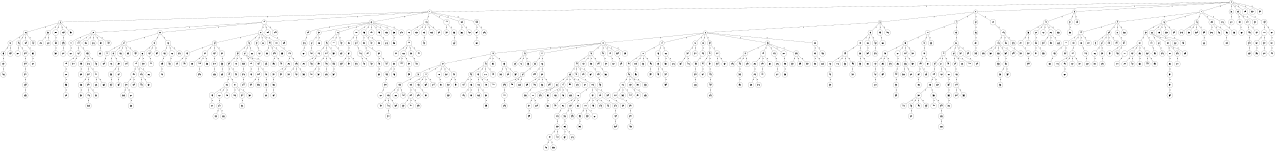 graph G {
size="8.5,11;"
ratio = "expand;"
fixedsize="true;"
overlap="scale;"
node[shape=circle,width=.12,hight=.12,fontsize=12]
edge[fontsize=12]

0[label=" 0" color=black, pos="1.3269993,0.42395182!"];
1[label=" 1" color=black, pos="0.52952071,0.91100038!"];
2[label=" 2" color=black, pos="0.2160345,0.81812228!"];
3[label=" 3" color=black, pos="0.68387654,1.2012234!"];
4[label=" 4" color=black, pos="0.16362612,0.90445373!"];
5[label=" 5" color=black, pos="1.5320655,1.9325767!"];
6[label=" 6" color=black, pos="1.004703,0.36384489!"];
7[label=" 7" color=black, pos="0.9566994,1.7829283!"];
8[label=" 8" color=black, pos="2.5562656,0.39164307!"];
9[label=" 9" color=black, pos="0.34783883,1.5165691!"];
10[label=" 10" color=black, pos="1.5987663,1.9363862!"];
11[label=" 11" color=black, pos="0.0290963,2.3994085!"];
12[label=" 12" color=black, pos="0.4526747,1.4311801!"];
13[label=" 13" color=black, pos="1.9917514,2.7262684!"];
14[label=" 14" color=black, pos="0.74352941,0.44659672!"];
15[label=" 15" color=black, pos="0.48626839,2.9839275!"];
16[label=" 16" color=black, pos="1.4364051,2.1283204!"];
17[label=" 17" color=black, pos="0.67821403,2.3481172!"];
18[label=" 18" color=black, pos="1.9795809,1.5596232!"];
19[label=" 19" color=black, pos="0.42211303,2.2013996!"];
20[label=" 20" color=black, pos="0.26289394,0.85952792!"];
21[label=" 21" color=black, pos="0.99633647,1.2510998!"];
22[label=" 22" color=black, pos="0.67590971,1.4400947!"];
23[label=" 23" color=black, pos="2.9272215,1.2047121!"];
24[label=" 24" color=black, pos="2.7995928,2.1478705!"];
25[label=" 25" color=black, pos="0.97792197,1.7547871!"];
26[label=" 26" color=black, pos="2.7804912,1.9661801!"];
27[label=" 27" color=black, pos="1.273442,1.0773919!"];
28[label=" 28" color=black, pos="0.80015947,0.79098124!"];
29[label=" 29" color=black, pos="2.5227162,2.5363618!"];
30[label=" 30" color=black, pos="1.7397775,1.360804!"];
31[label=" 31" color=black, pos="0.40047868,2.0306256!"];
32[label=" 32" color=black, pos="2.8985486,0.67787826!"];
33[label=" 33" color=black, pos="0.67448381,2.8339735!"];
34[label=" 34" color=black, pos="0.74707567,1.6575792!"];
35[label=" 35" color=black, pos="2.9677334,0.55685353!"];
36[label=" 36" color=black, pos="2.671891,2.5643888!"];
37[label=" 37" color=black, pos="1.3899158,0.39323313!"];
38[label=" 38" color=black, pos="1.0772071,2.7966924!"];
39[label=" 39" color=black, pos="2.3195533,0.67775721!"];
40[label=" 40" color=black, pos="1.005814,1.0945725!"];
41[label=" 41" color=black, pos="0.78830086,2.1352728!"];
42[label=" 42" color=black, pos="0.72869962,0.55589416!"];
43[label=" 43" color=black, pos="2.5278232,2.4643258!"];
44[label=" 44" color=black, pos="0.46058245,0.39432134!"];
45[label=" 45" color=black, pos="0.12946522,2.9801916!"];
46[label=" 46" color=black, pos="0.54159162,2.6843581!"];
47[label=" 47" color=black, pos="0.60420191,2.0792469!"];
48[label=" 48" color=black, pos="1.7177507,1.2903138!"];
49[label=" 49" color=black, pos="0.10236538,1.0414281!"];
50[label=" 50" color=black, pos="2.2184387,2.527498!"];
51[label=" 51" color=black, pos="1.71007,1.945976!"];
52[label=" 52" color=black, pos="0.020538438,1.0211507!"];
53[label=" 53" color=black, pos="1.1278518,1.356676!"];
54[label=" 54" color=black, pos="2.7782262,2.5305884!"];
55[label=" 55" color=black, pos="1.4031493,2.9924441!"];
56[label=" 56" color=black, pos="0.78365459,1.6269516!"];
57[label=" 57" color=black, pos="1.7083446,2.717085!"];
58[label=" 58" color=black, pos="1.2657021,0.67304513!"];
59[label=" 59" color=black, pos="1.2364068,2.1464245!"];
60[label=" 60" color=black, pos="2.9593185,1.4069489!"];
61[label=" 61" color=black, pos="0.16891739,1.7566137!"];
62[label=" 62" color=black, pos="1.8046588,0.32957171!"];
63[label=" 63" color=black, pos="0.89703732,2.3287081!"];
64[label=" 64" color=black, pos="2.6047737,2.5667119!"];
65[label=" 65" color=black, pos="0.62403952,0.2399015!"];
66[label=" 66" color=black, pos="2.5283798,1.8655136!"];
67[label=" 67" color=black, pos="2.5319678,2.0217318!"];
68[label=" 68" color=black, pos="2.1795132,1.5784566!"];
69[label=" 69" color=black, pos="1.1923055,0.29557417!"];
70[label=" 70" color=black, pos="1.6222724,0.20477244!"];
71[label=" 71" color=black, pos="0.94716167,0.20000164!"];
72[label=" 72" color=black, pos="2.4891403,0.86505359!"];
73[label=" 73" color=black, pos="0.05051038,2.0029214!"];
74[label=" 74" color=black, pos="0.01790173,0.34367678!"];
75[label=" 75" color=black, pos="1.8803731,2.0411558!"];
76[label=" 76" color=black, pos="0.79408926,1.4083169!"];
77[label=" 77" color=black, pos="1.9546827,2.9833591!"];
78[label=" 78" color=black, pos="2.3290369,0.096264829!"];
79[label=" 79" color=black, pos="0.72161209,1.8281339!"];
80[label=" 80" color=black, pos="1.06298,2.3239323!"];
81[label=" 81" color=black, pos="0.79814262,2.6923806!"];
82[label=" 82" color=black, pos="1.1952888,2.3659139!"];
83[label=" 83" color=black, pos="0.40146593,1.1355482!"];
84[label=" 84" color=black, pos="0.026682011,0.18194994!"];
85[label=" 85" color=black, pos="1.2477561,0.55831979!"];
86[label=" 86" color=black, pos="0.35344053,2.8529916!"];
87[label=" 87" color=black, pos="2.9508511,0.28580504!"];
88[label=" 88" color=black, pos="2.374313,1.1273215!"];
89[label=" 89" color=black, pos="0.93659104,1.9885!"];
90[label=" 90" color=black, pos="2.8557594,2.2075417!"];
91[label=" 91" color=black, pos="0.7614835,1.4527805!"];
92[label=" 92" color=black, pos="1.8869548,0.7695302!"];
93[label=" 93" color=black, pos="1.8000395,1.7115039!"];
94[label=" 94" color=black, pos="0.98243461,1.2285326!"];
95[label=" 95" color=black, pos="1.2456209,2.9471168!"];
96[label=" 96" color=black, pos="1.124075,1.7923896!"];
97[label=" 97" color=black, pos="1.8941403,1.1925458!"];
98[label=" 98" color=black, pos="0.13530341,1.007125!"];
99[label=" 99" color=black, pos="2.7431773,1.6849524!"];
100[label=" 100" color=black, pos="1.0946359,1.764843!"];
101[label=" 101" color=black, pos="1.7823326,0.048155325!"];
102[label=" 102" color=black, pos="1.0408423,2.6980529!"];
103[label=" 103" color=black, pos="1.7910256,0.90639712!"];
104[label=" 104" color=black, pos="2.7196079,1.9757665!"];
105[label=" 105" color=black, pos="1.4796762,0.36364786!"];
106[label=" 106" color=black, pos="0.56839979,0.51176656!"];
107[label=" 107" color=black, pos="1.8306783,1.9417092!"];
108[label=" 108" color=black, pos="2.6512016,0.81998949!"];
109[label=" 109" color=black, pos="0.18289908,0.19830139!"];
110[label=" 110" color=black, pos="0.14483274,1.5102046!"];
111[label=" 111" color=black, pos="2.541524,2.8509588!"];
112[label=" 112" color=black, pos="1.1153884,1.8748802!"];
113[label=" 113" color=black, pos="0.99503764,0.21004427!"];
114[label=" 114" color=black, pos="2.6093008,0.8750145!"];
115[label=" 115" color=black, pos="0.9185298,1.3652932!"];
116[label=" 116" color=black, pos="0.52327591,1.0032656!"];
117[label=" 117" color=black, pos="1.0534275,1.9299163!"];
118[label=" 118" color=black, pos="2.0979213,2.1341186!"];
119[label=" 119" color=black, pos="0.85672258,0.9005772!"];
120[label=" 120" color=black, pos="0.81180271,1.5671756!"];
121[label=" 121" color=black, pos="0.013985362,1.3702778!"];
122[label=" 122" color=black, pos="0.49903065,2.0632653!"];
123[label=" 123" color=black, pos="2.062016,2.9872918!"];
124[label=" 124" color=black, pos="2.6138412,2.2914669!"];
125[label=" 125" color=black, pos="1.1921243,1.865529!"];
126[label=" 126" color=black, pos="1.6615041,2.9294909!"];
127[label=" 127" color=black, pos="2.984725,1.4903376!"];
128[label=" 128" color=black, pos="2.6055254,2.6033681!"];
129[label=" 129" color=black, pos="2.834733,0.24279697!"];
130[label=" 130" color=black, pos="2.2189381,2.7513241!"];
131[label=" 131" color=black, pos="0.7346207,2.866246!"];
132[label=" 132" color=black, pos="2.7291733,2.0157307!"];
133[label=" 133" color=black, pos="0.37909604,2.2113433!"];
134[label=" 134" color=black, pos="2.8809073,0.55882685!"];
135[label=" 135" color=black, pos="0.9709022,1.66216!"];
136[label=" 136" color=black, pos="0.10667768,1.1959384!"];
137[label=" 137" color=black, pos="0.23917385,1.2751744!"];
138[label=" 138" color=black, pos="0.7447976,2.739066!"];
139[label=" 139" color=black, pos="0.76511443,0.82788021!"];
140[label=" 140" color=black, pos="1.7630248,1.4155854!"];
141[label=" 141" color=black, pos="2.7248705,2.182721!"];
142[label=" 142" color=black, pos="1.7677628,1.4714101!"];
143[label=" 143" color=black, pos="1.7907123,1.3150927!"];
144[label=" 144" color=black, pos="2.3990981,2.8388007!"];
145[label=" 145" color=black, pos="2.9497664,0.096383905!"];
146[label=" 146" color=black, pos="2.1404736,0.17398235!"];
147[label=" 147" color=black, pos="2.4407619,1.3998757!"];
148[label=" 148" color=black, pos="2.8454734,0.3459076!"];
149[label=" 149" color=black, pos="2.4423899,1.1761218!"];
150[label=" 150" color=black, pos="2.2701765,1.9488177!"];
151[label=" 151" color=black, pos="1.781102,0.95827884!"];
152[label=" 152" color=black, pos="2.7749414,1.818472!"];
153[label=" 153" color=black, pos="1.9110546,1.4192719!"];
154[label=" 154" color=black, pos="2.7503059,0.95711618!"];
155[label=" 155" color=black, pos="1.5951169,0.39485454!"];
156[label=" 156" color=black, pos="0.17245308,0.010934273!"];
157[label=" 157" color=black, pos="2.2693908,1.8249956!"];
158[label=" 158" color=black, pos="0.83458799,0.60045604!"];
159[label=" 159" color=black, pos="1.0377237,0.79589005!"];
160[label=" 160" color=black, pos="1.3558144,0.53737305!"];
161[label=" 161" color=black, pos="1.529218,0.31839726!"];
162[label=" 162" color=black, pos="1.5498993,0.47059168!"];
163[label=" 163" color=black, pos="1.6325054,1.5856064!"];
164[label=" 164" color=black, pos="2.6062084,2.4198014!"];
165[label=" 165" color=black, pos="0.78359679,1.4151663!"];
166[label=" 166" color=black, pos="0.01861035,0.23387475!"];
167[label=" 167" color=black, pos="0.57435726,2.8689992!"];
168[label=" 168" color=black, pos="0.64412688,1.1970408!"];
169[label=" 169" color=black, pos="1.3630173,0.45286877!"];
170[label=" 170" color=black, pos="2.7909515,1.0579327!"];
171[label=" 171" color=black, pos="2.7889067,2.2284153!"];
172[label=" 172" color=black, pos="0.24007982,2.2707141!"];
173[label=" 173" color=black, pos="1.8930137,1.6418614!"];
174[label=" 174" color=black, pos="2.7015029,0.96795808!"];
175[label=" 175" color=black, pos="0.90550093,2.2060318!"];
176[label=" 176" color=black, pos="0.24332958,1.7229727!"];
177[label=" 177" color=black, pos="0.91851062,0.51926339!"];
178[label=" 178" color=black, pos="2.0993019,1.1329189!"];
179[label=" 179" color=black, pos="2.2207352,2.2833236!"];
180[label=" 180" color=black, pos="1.0095509,1.4844916!"];
181[label=" 181" color=black, pos="2.2399182,2.8141885!"];
182[label=" 182" color=black, pos="1.0020891,1.2172812!"];
183[label=" 183" color=black, pos="1.6191039,1.4572179!"];
184[label=" 184" color=black, pos="0.8263856,1.4687803!"];
185[label=" 185" color=black, pos="1.356032,0.45435833!"];
186[label=" 186" color=black, pos="1.5652398,0.34354254!"];
187[label=" 187" color=black, pos="1.9486115,2.24679!"];
188[label=" 188" color=black, pos="1.1809039,1.8607268!"];
189[label=" 189" color=black, pos="0.8576346,2.3622433!"];
190[label=" 190" color=black, pos="1.457062,0.7673138!"];
191[label=" 191" color=black, pos="2.0028375,2.9385993!"];
192[label=" 192" color=black, pos="0.40472223,0.57411931!"];
193[label=" 193" color=black, pos="2.3954234,0.2160882!"];
194[label=" 194" color=black, pos="1.6157549,2.7466381!"];
195[label=" 195" color=black, pos="2.1864969,1.5225287!"];
196[label=" 196" color=black, pos="2.7247097,0.78822301!"];
197[label=" 197" color=black, pos="1.0581709,0.44206801!"];
198[label=" 198" color=black, pos="1.7299907,0.59139872!"];
199[label=" 199" color=black, pos="2.4339135,2.5620513!"];
200[label=" 200" color=black, pos="0.93737773,0.59938995!"];
201[label=" 201" color=black, pos="2.1646482,2.2934642!"];
202[label=" 202" color=black, pos="2.3751089,2.3447695!"];
203[label=" 203" color=black, pos="2.0335304,1.9290067!"];
204[label=" 204" color=black, pos="1.2505536,0.3405844!"];
205[label=" 205" color=black, pos="1.8676959,1.8239574!"];
206[label=" 206" color=black, pos="1.9920342,0.33051485!"];
207[label=" 207" color=black, pos="0.94535415,1.2645834!"];
208[label=" 208" color=black, pos="1.0287367,0.21553299!"];
209[label=" 209" color=black, pos="2.6794515,0.97378801!"];
210[label=" 210" color=black, pos="0.54909959,0.61616622!"];
211[label=" 211" color=black, pos="2.1858556,0.34087015!"];
212[label=" 212" color=black, pos="0.26240254,2.7451337!"];
213[label=" 213" color=black, pos="1.464107,2.7277851!"];
214[label=" 214" color=black, pos="1.9844472,1.8820889!"];
215[label=" 215" color=black, pos="0.95086609,2.8125332!"];
216[label=" 216" color=black, pos="1.0106456,0.1729877!"];
217[label=" 217" color=black, pos="0.53706345,2.7446576!"];
218[label=" 218" color=black, pos="2.4653332,2.6687931!"];
219[label=" 219" color=black, pos="1.9059966,0.087597967!"];
220[label=" 220" color=black, pos="1.6911178,1.2984977!"];
221[label=" 221" color=black, pos="1.4018228,1.6113659!"];
222[label=" 222" color=black, pos="0.084582751,1.3160714!"];
223[label=" 223" color=black, pos="1.6401271,0.015051633!"];
224[label=" 224" color=black, pos="1.1566708,0.34086986!"];
225[label=" 225" color=black, pos="0.33481503,0.77989731!"];
226[label=" 226" color=black, pos="1.4463512,1.4513369!"];
227[label=" 227" color=black, pos="0.45835362,1.520747!"];
228[label=" 228" color=black, pos="2.3716666,0.30469616!"];
229[label=" 229" color=black, pos="2.8455274,0.15975944!"];
230[label=" 230" color=black, pos="2.4095169,1.965559!"];
231[label=" 231" color=black, pos="0.6044354,0.70041671!"];
232[label=" 232" color=black, pos="1.16865,1.4548405!"];
233[label=" 233" color=black, pos="0.12681398,1.3036132!"];
234[label=" 234" color=black, pos="2.6834282,1.925513!"];
235[label=" 235" color=black, pos="2.293885,0.29125319!"];
236[label=" 236" color=black, pos="1.2655047,1.4390411!"];
237[label=" 237" color=black, pos="0.51201143,1.0411423!"];
238[label=" 238" color=black, pos="1.0746313,1.9711723!"];
239[label=" 239" color=black, pos="2.987312,2.4401729!"];
240[label=" 240" color=black, pos="1.7128756,1.6594271!"];
241[label=" 241" color=black, pos="0.12975116,0.41285473!"];
242[label=" 242" color=black, pos="1.7179904,2.9549611!"];
243[label=" 243" color=black, pos="1.7846277,1.6774271!"];
244[label=" 244" color=black, pos="2.8421636,1.1611645!"];
245[label=" 245" color=black, pos="1.7152687,0.27570338!"];
246[label=" 246" color=black, pos="1.2090082,2.4689668!"];
247[label=" 247" color=black, pos="2.9184647,1.3522822!"];
248[label=" 248" color=black, pos="2.8041531,1.4710299!"];
249[label=" 249" color=black, pos="1.9747496,1.7470836!"];
250[label=" 250" color=black, pos="2.2222523,1.7046155!"];
251[label=" 251" color=black, pos="1.948259,1.0570124!"];
252[label=" 252" color=black, pos="1.4985108,2.1445976!"];
253[label=" 253" color=black, pos="1.4204837,2.0036797!"];
254[label=" 254" color=black, pos="0.66717672,0.82581205!"];
255[label=" 255" color=black, pos="0.38178621,2.2169818!"];
256[label=" 256" color=black, pos="2.1898035,0.11984363!"];
257[label=" 257" color=black, pos="1.5718963,1.8572931!"];
258[label=" 258" color=black, pos="2.5689719,2.8010287!"];
259[label=" 259" color=black, pos="2.9439512,0.30765349!"];
260[label=" 260" color=black, pos="2.076218,1.6562416!"];
261[label=" 261" color=black, pos="2.8725521,0.12619362!"];
262[label=" 262" color=black, pos="2.1325677,0.1253703!"];
263[label=" 263" color=black, pos="0.13009994,0.70029324!"];
264[label=" 264" color=black, pos="1.0303637,2.4844566!"];
265[label=" 265" color=black, pos="2.6870641,2.3964086!"];
266[label=" 266" color=black, pos="2.9036582,0.77326695!"];
267[label=" 267" color=black, pos="1.0554784,2.2900713!"];
268[label=" 268" color=black, pos="0.53317157,1.6283982!"];
269[label=" 269" color=black, pos="2.6062341,1.9454526!"];
270[label=" 270" color=black, pos="0.70659745,0.25315567!"];
271[label=" 271" color=black, pos="0.41317494,1.1566009!"];
272[label=" 272" color=black, pos="1.7735858,1.0457986!"];
273[label=" 273" color=black, pos="2.982807,2.7166859!"];
274[label=" 274" color=black, pos="0.63964452,2.7340746!"];
275[label=" 275" color=black, pos="0.57087334,0.82681931!"];
276[label=" 276" color=black, pos="2.9704587,0.50976863!"];
277[label=" 277" color=black, pos="1.2098092,2.3154946!"];
278[label=" 278" color=black, pos="2.5260441,2.7531041!"];
279[label=" 279" color=black, pos="1.5220992,1.3827577!"];
280[label=" 280" color=black, pos="2.5507623,1.7563348!"];
281[label=" 281" color=black, pos="0.87076355,2.4200346!"];
282[label=" 282" color=black, pos="0.96297365,1.205531!"];
283[label=" 283" color=black, pos="1.178255,0.6378919!"];
284[label=" 284" color=black, pos="1.4875677,0.72540659!"];
285[label=" 285" color=black, pos="0.60288172,0.61378366!"];
286[label=" 286" color=black, pos="1.6095514,1.0681448!"];
287[label=" 287" color=black, pos="2.2765927,0.42733555!"];
288[label=" 288" color=black, pos="2.8794588,1.3609244!"];
289[label=" 289" color=black, pos="0.65669113,2.2606304!"];
290[label=" 290" color=black, pos="0.93506817,0.15351177!"];
291[label=" 291" color=black, pos="2.4985116,2.262037!"];
292[label=" 292" color=black, pos="0.93906419,2.6834563!"];
293[label=" 293" color=black, pos="1.0283447,1.6708717!"];
294[label=" 294" color=black, pos="2.6641277,2.7695468!"];
295[label=" 295" color=black, pos="0.18991897,2.7680754!"];
296[label=" 296" color=black, pos="0.38055273,1.8196!"];
297[label=" 297" color=black, pos="0.90995879,2.6569086!"];
298[label=" 298" color=black, pos="1.5463918,0.95835015!"];
299[label=" 299" color=black, pos="0.60182408,0.03098275!"];
300[label=" 300" color=black, pos="0.20783068,0.08283418!"];
301[label=" 301" color=black, pos="2.0116791,1.8740716!"];
302[label=" 302" color=black, pos="2.4927224,2.6165272!"];
303[label=" 303" color=black, pos="2.8405008,1.7520191!"];
304[label=" 304" color=black, pos="0.5136024,0.2582974!"];
305[label=" 305" color=black, pos="2.6518496,1.2685881!"];
306[label=" 306" color=black, pos="1.7256265,0.24314471!"];
307[label=" 307" color=black, pos="1.4473254,0.86833882!"];
308[label=" 308" color=black, pos="1.9885665,1.8913315!"];
309[label=" 309" color=black, pos="0.70487888,0.67605244!"];
310[label=" 310" color=black, pos="1.4090216,1.8802426!"];
311[label=" 311" color=black, pos="2.6771823,0.47057595!"];
312[label=" 312" color=black, pos="1.2038809,0.61434585!"];
313[label=" 313" color=black, pos="2.6440794,0.053971764!"];
314[label=" 314" color=black, pos="1.1098723,0.69715641!"];
315[label=" 315" color=black, pos="0.57124393,2.2123538!"];
316[label=" 316" color=black, pos="0.51666822,2.5600561!"];
317[label=" 317" color=black, pos="1.8690885,2.4191484!"];
318[label=" 318" color=black, pos="0.5286882,1.5276326!"];
319[label=" 319" color=black, pos="0.93165277,0.39665512!"];
320[label=" 320" color=black, pos="0.72708186,2.9912641!"];
321[label=" 321" color=black, pos="0.89393496,2.7408671!"];
322[label=" 322" color=black, pos="1.3423523,1.561005!"];
323[label=" 323" color=black, pos="1.0035187,2.4734067!"];
324[label=" 324" color=black, pos="2.8770441,0.74173407!"];
325[label=" 325" color=black, pos="2.2695714,0.024242794!"];
326[label=" 326" color=black, pos="1.4602735,2.00413!"];
327[label=" 327" color=black, pos="0.55008387,2.5274599!"];
328[label=" 328" color=black, pos="0.41178612,1.648327!"];
329[label=" 329" color=black, pos="2.5639599,2.3095283!"];
330[label=" 330" color=black, pos="0.82721763,0.81990847!"];
331[label=" 331" color=black, pos="0.64389206,2.3509233!"];
332[label=" 332" color=black, pos="2.326778,0.26706884!"];
333[label=" 333" color=black, pos="1.2535399,0.39460898!"];
334[label=" 334" color=black, pos="0.84318699,2.1057396!"];
335[label=" 335" color=black, pos="2.7995242,2.6704366!"];
336[label=" 336" color=black, pos="1.1519235,1.5170314!"];
337[label=" 337" color=black, pos="1.7079577,2.6221956!"];
338[label=" 338" color=black, pos="0.69709297,0.36591169!"];
339[label=" 339" color=black, pos="0.73541926,0.86192121!"];
340[label=" 340" color=black, pos="1.8094925,2.6585467!"];
341[label=" 341" color=black, pos="2.4203017,0.77684569!"];
342[label=" 342" color=black, pos="0.4518947,1.6567595!"];
343[label=" 343" color=black, pos="0.5157848,1.4627291!"];
344[label=" 344" color=black, pos="1.6459597,0.3835917!"];
345[label=" 345" color=black, pos="2.8063202,1.8890927!"];
346[label=" 346" color=black, pos="0.44789135,0.84439818!"];
347[label=" 347" color=black, pos="2.9718394,0.24550791!"];
348[label=" 348" color=black, pos="1.8353094,1.8443642!"];
349[label=" 349" color=black, pos="0.9572103,1.5190998!"];
350[label=" 350" color=black, pos="0.50379518,2.6605239!"];
351[label=" 351" color=black, pos="0.50305543,2.6872883!"];
352[label=" 352" color=black, pos="1.1030135,1.5029325!"];
353[label=" 353" color=black, pos="2.0766673,2.4127468!"];
354[label=" 354" color=black, pos="0.64702955,0.70786924!"];
355[label=" 355" color=black, pos="0.96346438,0.40020084!"];
356[label=" 356" color=black, pos="2.8574318,0.054384946!"];
357[label=" 357" color=black, pos="2.8657749,1.2237471!"];
358[label=" 358" color=black, pos="1.7493441,0.3891501!"];
359[label=" 359" color=black, pos="2.0075239,0.40141462!"];
360[label=" 360" color=black, pos="2.1473184,1.0198711!"];
361[label=" 361" color=black, pos="2.2963723,2.7485443!"];
362[label=" 362" color=black, pos="1.6897629,2.5622708!"];
363[label=" 363" color=black, pos="2.4097907,2.4520011!"];
364[label=" 364" color=black, pos="1.2070367,0.081864519!"];
365[label=" 365" color=black, pos="0.07987076,0.44238172!"];
366[label=" 366" color=black, pos="0.1898825,0.081614328!"];
367[label=" 367" color=black, pos="0.90797021,1.3079438!"];
368[label=" 368" color=black, pos="2.3873761,0.27927423!"];
369[label=" 369" color=black, pos="2.7604327,2.6271501!"];
370[label=" 370" color=black, pos="1.484232,0.10342286!"];
371[label=" 371" color=black, pos="0.15189255,2.1612452!"];
372[label=" 372" color=black, pos="1.0618099,0.43174082!"];
373[label=" 373" color=black, pos="1.5487213,2.9708955!"];
374[label=" 374" color=black, pos="2.7056544,0.93601018!"];
375[label=" 375" color=black, pos="0.53553881,0.66891315!"];
376[label=" 376" color=black, pos="1.5717688,1.6066632!"];
377[label=" 377" color=black, pos="2.9760059,2.7823972!"];
378[label=" 378" color=black, pos="0.42323427,0.35426064!"];
379[label=" 379" color=black, pos="0.44124399,1.934056!"];
380[label=" 380" color=black, pos="2.7586155,2.6447346!"];
381[label=" 381" color=black, pos="0.23991941,1.0459405!"];
382[label=" 382" color=black, pos="1.66814,0.55919835!"];
383[label=" 383" color=black, pos="2.2259047,1.1265937!"];
384[label=" 384" color=black, pos="0.17629888,0.12987511!"];
385[label=" 385" color=black, pos="1.9670702,2.6125427!"];
386[label=" 386" color=black, pos="2.7980924,1.9654313!"];
387[label=" 387" color=black, pos="2.4823092,0.74239028!"];
388[label=" 388" color=black, pos="2.2652842,1.5482614!"];
389[label=" 389" color=black, pos="1.0027551,2.4507774!"];
390[label=" 390" color=black, pos="1.5761526,2.874574!"];
391[label=" 391" color=black, pos="0.23808725,2.5997308!"];
392[label=" 392" color=black, pos="2.7344246,1.5666909!"];
393[label=" 393" color=black, pos="2.6418782,1.0917993!"];
394[label=" 394" color=black, pos="1.146037,2.6793069!"];
395[label=" 395" color=black, pos="0.95671802,1.8692707!"];
396[label=" 396" color=black, pos="0.80882212,2.7272059!"];
397[label=" 397" color=black, pos="1.011734,0.48247237!"];
398[label=" 398" color=black, pos="0.187959,0.38994391!"];
399[label=" 399" color=black, pos="2.3582141,2.8404324!"];
400[label=" 400" color=black, pos="2.7192806,1.7941335!"];
401[label=" 401" color=black, pos="2.5863569,0.80112937!"];
402[label=" 402" color=black, pos="0.94316354,2.36074!"];
403[label=" 403" color=black, pos="2.9021335,0.12188379!"];
404[label=" 404" color=black, pos="0.64754285,2.5225328!"];
405[label=" 405" color=black, pos="0.027072896,0.24716353!"];
406[label=" 406" color=black, pos="2.3620516,1.6410781!"];
407[label=" 407" color=black, pos="1.6267821,0.81290432!"];
408[label=" 408" color=black, pos="2.8886338,0.70722155!"];
409[label=" 409" color=black, pos="2.4929707,0.20738457!"];
410[label=" 410" color=black, pos="2.9887872,0.33601582!"];
411[label=" 411" color=black, pos="1.7981353,2.6018763!"];
412[label=" 412" color=black, pos="2.3069892,0.10495499!"];
413[label=" 413" color=black, pos="0.12941428,0.54909404!"];
414[label=" 414" color=black, pos="1.989226,0.21173148!"];
415[label=" 415" color=black, pos="1.6716827,1.9620708!"];
416[label=" 416" color=black, pos="2.6316737,0.035307219!"];
417[label=" 417" color=black, pos="0.1776433,2.5607786!"];
418[label=" 418" color=black, pos="1.8108163,2.0573512!"];
419[label=" 419" color=black, pos="1.3546941,1.0546297!"];
420[label=" 420" color=black, pos="2.7836365,0.99574545!"];
421[label=" 421" color=black, pos="2.5117032,0.40451662!"];
422[label=" 422" color=black, pos="1.7350117,1.1169372!"];
423[label=" 423" color=black, pos="2.6408839,1.9670109!"];
424[label=" 424" color=black, pos="2.7483004,1.3972019!"];
425[label=" 425" color=black, pos="0.24500989,0.092374226!"];
426[label=" 426" color=black, pos="2.854775,1.6647778!"];
427[label=" 427" color=black, pos="2.8089528,2.8711524!"];
428[label=" 428" color=black, pos="1.8789921,2.5056401!"];
429[label=" 429" color=black, pos="1.4117374,0.8916244!"];
430[label=" 430" color=black, pos="1.5264048,2.5534434!"];
431[label=" 431" color=black, pos="1.0875697,1.4398463!"];
432[label=" 432" color=black, pos="2.5227724,2.7618138!"];
433[label=" 433" color=black, pos="2.7950288,1.8236085!"];
434[label=" 434" color=black, pos="1.0039134,2.859273!"];
435[label=" 435" color=black, pos="0.20779372,1.4054556!"];
436[label=" 436" color=black, pos="2.5973232,2.4774811!"];
437[label=" 437" color=black, pos="0.82125239,1.1558096!"];
438[label=" 438" color=black, pos="0.37766712,1.5149459!"];
439[label=" 439" color=black, pos="0.22970728,2.3011069!"];
440[label=" 440" color=black, pos="2.7918405,2.5202619!"];
441[label=" 441" color=black, pos="0.91710876,0.23667311!"];
442[label=" 442" color=black, pos="2.8322567,1.7338885!"];
443[label=" 443" color=black, pos="1.8263714,2.1268362!"];
444[label=" 444" color=black, pos="2.0504397,0.43275523!"];
445[label=" 445" color=black, pos="0.97342284,1.2193493!"];
446[label=" 446" color=black, pos="2.2978178,0.81632673!"];
447[label=" 447" color=black, pos="0.68908746,0.28000476!"];
448[label=" 448" color=black, pos="0.18035431,1.0677972!"];
449[label=" 449" color=black, pos="2.1441371,0.01848527!"];
450[label=" 450" color=black, pos="0.40041636,1.0164442!"];
451[label=" 451" color=black, pos="1.8917177,2.6504825!"];
452[label=" 452" color=black, pos="0.74759782,0.81384951!"];
453[label=" 453" color=black, pos="1.6718025,2.0721106!"];
454[label=" 454" color=black, pos="1.767494,0.49714544!"];
455[label=" 455" color=black, pos="1.0058709,2.9375094!"];
456[label=" 456" color=black, pos="1.5774169,0.28368832!"];
457[label=" 457" color=black, pos="0.3097769,1.6979479!"];
458[label=" 458" color=black, pos="0.054547311,2.9369811!"];
459[label=" 459" color=black, pos="1.8576726,2.8884225!"];
460[label=" 460" color=black, pos="1.6707012,2.3262911!"];
461[label=" 461" color=black, pos="2.7354708,2.3121241!"];
462[label=" 462" color=black, pos="0.28683901,1.9595463!"];
463[label=" 463" color=black, pos="0.5864197,2.4789352!"];
464[label=" 464" color=black, pos="0.90236236,0.88539065!"];
465[label=" 465" color=black, pos="2.0647971,2.9223325!"];
466[label=" 466" color=black, pos="2.2977306,0.065609468!"];
467[label=" 467" color=black, pos="2.4467771,0.76067366!"];
468[label=" 468" color=black, pos="1.656304,2.459982!"];
469[label=" 469" color=black, pos="2.4853664,2.8947396!"];
470[label=" 470" color=black, pos="1.5813756,0.064915364!"];
471[label=" 471" color=black, pos="1.7513417,2.3316319!"];
472[label=" 472" color=black, pos="2.3064741,1.8658433!"];
473[label=" 473" color=black, pos="1.800361,0.49061559!"];
474[label=" 474" color=black, pos="0.64748941,0.25349494!"];
475[label=" 475" color=black, pos="0.51025701,2.2117448!"];
476[label=" 476" color=black, pos="0.10113334,2.5583357!"];
477[label=" 477" color=black, pos="1.4438329,1.3587052!"];
478[label=" 478" color=black, pos="0.30736126,1.1930037!"];
479[label=" 479" color=black, pos="0.96747109,1.712407!"];
480[label=" 480" color=black, pos="0.74165809,2.6452163!"];
481[label=" 481" color=black, pos="1.3664262,2.6401108!"];
482[label=" 482" color=black, pos="2.692057,2.1081821!"];
483[label=" 483" color=black, pos="0.90777438,2.368875!"];
484[label=" 484" color=black, pos="0.99165363,1.5954075!"];
485[label=" 485" color=black, pos="0.380286,1.4606949!"];
486[label=" 486" color=black, pos="0.37773316,0.74635021!"];
487[label=" 487" color=black, pos="1.1783342,1.6191494!"];
488[label=" 488" color=black, pos="2.0370075,2.4620114!"];
489[label=" 489" color=black, pos="1.4001977,2.4173493!"];
490[label=" 490" color=black, pos="2.995728,0.29456866!"];
491[label=" 491" color=black, pos="2.8454581,1.9124101!"];
492[label=" 492" color=black, pos="1.5906543,1.2725983!"];
493[label=" 493" color=black, pos="0.46193023,0.65858757!"];
494[label=" 494" color=black, pos="0.38699182,0.18486765!"];
495[label=" 495" color=black, pos="0.86369499,1.4853183!"];
496[label=" 496" color=black, pos="0.068382821,0.30413622!"];
497[label=" 497" color=black, pos="0.049451964,0.56083517!"];
498[label=" 498" color=black, pos="0.24701678,1.9486824!"];
499[label=" 499" color=black, pos="1.5188474,2.9295867!"];
500[label=" 500" color=black, pos="0.36891014,0.080442065!"];
501[label=" 501" color=black, pos="1.9354782,0.67050377!"];
502[label=" 502" color=black, pos="0.14396741,2.887796!"];
503[label=" 503" color=black, pos="0.65938849,1.9083649!"];
504[label=" 504" color=black, pos="0.320444,0.19635181!"];
505[label=" 505" color=black, pos="1.9339866,2.415076!"];
506[label=" 506" color=black, pos="1.6125908,0.27347834!"];
507[label=" 507" color=black, pos="0.2248509,1.24094!"];
508[label=" 508" color=black, pos="1.40525,2.4246014!"];
509[label=" 509" color=black, pos="1.0604117,1.6631982!"];
510[label=" 510" color=black, pos="0.9504766,0.21204151!"];
511[label=" 511" color=black, pos="2.9241085,2.3376364!"];
512[label=" 512" color=black, pos="1.3329076,0.61444848!"];
513[label=" 513" color=black, pos="0.29117517,2.4478977!"];
514[label=" 514" color=black, pos="2.3932828,2.0352042!"];
515[label=" 515" color=black, pos="1.924441,1.2118947!"];
516[label=" 516" color=black, pos="0.59752629,0.67041931!"];
517[label=" 517" color=black, pos="0.73160133,1.8623171!"];
518[label=" 518" color=black, pos="0.88461177,1.291943!"];
519[label=" 519" color=black, pos="2.1947651,1.0532728!"];
520[label=" 520" color=black, pos="0.1635676,2.7945669!"];
521[label=" 521" color=black, pos="2.6972457,2.3585087!"];
522[label=" 522" color=black, pos="0.96384056,2.7086622!"];
523[label=" 523" color=black, pos="2.6698572,2.2179727!"];
524[label=" 524" color=black, pos="1.5570531,0.92532147!"];
525[label=" 525" color=black, pos="2.2220095,0.97073236!"];
526[label=" 526" color=black, pos="1.8619972,2.9153416!"];
527[label=" 527" color=black, pos="2.8922548,0.58443493!"];
528[label=" 528" color=black, pos="2.6363357,1.5105651!"];
529[label=" 529" color=black, pos="1.6214664,1.4241099!"];
530[label=" 530" color=black, pos="0.26278684,1.4735886!"];
531[label=" 531" color=black, pos="2.0533291,1.2000275!"];
532[label=" 532" color=black, pos="2.5799533,0.89903668!"];
533[label=" 533" color=black, pos="0.91298755,1.9085841!"];
534[label=" 534" color=black, pos="2.1324444,1.831747!"];
535[label=" 535" color=black, pos="1.7925401,0.08052154!"];
536[label=" 536" color=black, pos="0.79518378,0.76245718!"];
537[label=" 537" color=black, pos="2.4601606,2.0019572!"];
538[label=" 538" color=black, pos="0.31933927,0.65559142!"];
539[label=" 539" color=black, pos="0.167107,1.9830506!"];
540[label=" 540" color=black, pos="0.9809679,1.5490231!"];
541[label=" 541" color=black, pos="0.75185635,0.66894019!"];
542[label=" 542" color=black, pos="1.2815328,0.90899994!"];
543[label=" 543" color=black, pos="2.9168691,1.5029487!"];
544[label=" 544" color=black, pos="2.5806081,1.1287031!"];
545[label=" 545" color=black, pos="1.451973,1.7637161!"];
546[label=" 546" color=black, pos="0.60620601,1.1439806!"];
547[label=" 547" color=black, pos="1.2749264,2.5203733!"];
548[label=" 548" color=black, pos="0.0091185602,0.14984979!"];
549[label=" 549" color=black, pos="2.5270035,0.64527567!"];
550[label=" 550" color=black, pos="1.3194772,2.8826092!"];
551[label=" 551" color=black, pos="1.5437971,0.9483992!"];
552[label=" 552" color=black, pos="0.65096371,2.1651739!"];
553[label=" 553" color=black, pos="1.2077626,2.8742489!"];
554[label=" 554" color=black, pos="0.34819753,2.5872816!"];
555[label=" 555" color=black, pos="2.1452608,0.87901831!"];
556[label=" 556" color=black, pos="1.1770512,2.9153542!"];
557[label=" 557" color=black, pos="0.84765807,1.5125909!"];
558[label=" 558" color=black, pos="1.1149055,0.40348152!"];
559[label=" 559" color=black, pos="2.780758,0.78310782!"];
560[label=" 560" color=black, pos="1.428983,1.5346584!"];
561[label=" 561" color=black, pos="1.8771718,2.4507141!"];
562[label=" 562" color=black, pos="1.4271368,0.84849327!"];
563[label=" 563" color=black, pos="0.14565056,0.72677685!"];
564[label=" 564" color=black, pos="2.7563797,1.0267564!"];
565[label=" 565" color=black, pos="1.202761,2.771173!"];
566[label=" 566" color=black, pos="0.93454743,0.97636909!"];
567[label=" 567" color=black, pos="1.5265352,2.1470271!"];
568[label=" 568" color=black, pos="1.7077587,0.5922638!"];
569[label=" 569" color=black, pos="0.090592693,0.81029972!"];
570[label=" 570" color=black, pos="1.0809736,2.090127!"];
571[label=" 571" color=black, pos="2.3863046,2.5493259!"];
572[label=" 572" color=black, pos="2.4590349,0.74672198!"];
573[label=" 573" color=black, pos="0.11542961,2.9794624!"];
574[label=" 574" color=black, pos="1.6925494,1.7652824!"];
575[label=" 575" color=black, pos="0.71530838,2.1746029!"];
576[label=" 576" color=black, pos="2.593995,1.0079975!"];
577[label=" 577" color=black, pos="2.8098446,1.2023171!"];
578[label=" 578" color=black, pos="0.47709017,1.1174425!"];
579[label=" 579" color=black, pos="0.10934793,1.006079!"];
580[label=" 580" color=black, pos="2.2428507,2.2301787!"];
581[label=" 581" color=black, pos="0.2706959,1.4082574!"];
582[label=" 582" color=black, pos="1.1654726,0.18232999!"];
583[label=" 583" color=black, pos="2.0858493,0.30384802!"];
584[label=" 584" color=black, pos="1.1237996,0.36443201!"];
585[label=" 585" color=black, pos="1.1301426,0.82446244!"];
586[label=" 586" color=black, pos="1.8591932,2.4706276!"];
587[label=" 587" color=black, pos="0.60867332,0.53692401!"];
588[label=" 588" color=black, pos="1.2295075,1.2098044!"];
589[label=" 589" color=black, pos="2.9767439,2.4634487!"];
590[label=" 590" color=black, pos="1.7916015,1.0229975!"];
591[label=" 591" color=black, pos="0.0027116039,2.5572952!"];
592[label=" 592" color=black, pos="1.6386909,0.060155328!"];
593[label=" 593" color=black, pos="2.4884763,2.3760664!"];
594[label=" 594" color=black, pos="0.82652268,2.3162108!"];
595[label=" 595" color=black, pos="1.3234005,2.28672!"];
596[label=" 596" color=black, pos="1.6202375,0.053111366!"];
597[label=" 597" color=black, pos="1.1145861,0.73919784!"];
598[label=" 598" color=black, pos="2.1623388,0.78363848!"];
599[label=" 599" color=black, pos="2.0890408,2.2915616!"];
600[label=" 600" color=black, pos="2.2626609,1.4965653!"];
601[label=" 601" color=black, pos="1.2363347,2.0988068!"];
602[label=" 602" color=black, pos="1.7193256,1.4980534!"];
603[label=" 603" color=black, pos="1.2681523,1.5956341!"];
604[label=" 604" color=black, pos="1.2812978,0.48537121!"];
605[label=" 605" color=black, pos="2.1653055,2.3020715!"];
606[label=" 606" color=black, pos="1.9867644,0.4926948!"];
607[label=" 607" color=black, pos="1.4266436,1.8035368!"];
608[label=" 608" color=black, pos="0.13597332,0.44044171!"];
609[label=" 609" color=black, pos="1.1727338,1.4351654!"];
610[label=" 610" color=black, pos="0.95426606,2.9347855!"];
611[label=" 611" color=black, pos="1.7179921,1.1108082!"];
612[label=" 612" color=black, pos="1.1791649,1.3951737!"];
613[label=" 613" color=black, pos="0.82074849,0.67211483!"];
614[label=" 614" color=black, pos="0.7829552,2.883318!"];
615[label=" 615" color=black, pos="0.94906603,0.89890334!"];
616[label=" 616" color=black, pos="1.9869569,0.45734734!"];
617[label=" 617" color=black, pos="0.87859355,0.051749976!"];
618[label=" 618" color=black, pos="1.8257314,0.055277992!"];
619[label=" 619" color=black, pos="2.516955,1.5430134!"];
620[label=" 620" color=black, pos="1.7622657,1.0405904!"];
621[label=" 621" color=black, pos="1.6354324,1.390527!"];
622[label=" 622" color=black, pos="0.87751483,1.6279864!"];
623[label=" 623" color=black, pos="1.9606997,1.9116202!"];
624[label=" 624" color=black, pos="0.86623481,2.1073472!"];
625[label=" 625" color=black, pos="1.2614803,2.577688!"];
626[label=" 626" color=black, pos="1.1456326,1.6309352!"];
627[label=" 627" color=black, pos="2.7990522,1.3587074!"];
628[label=" 628" color=black, pos="1.1121358,0.14433197!"];
629[label=" 629" color=black, pos="0.11200299,1.1659557!"];
630[label=" 630" color=black, pos="2.8087039,2.8160987!"];
631[label=" 631" color=black, pos="0.32083194,1.7170602!"];
632[label=" 632" color=black, pos="1.0966864,0.93189512!"];
633[label=" 633" color=black, pos="2.9835045,2.4453783!"];
634[label=" 634" color=black, pos="2.1425491,2.7917246!"];
635[label=" 635" color=black, pos="2.2502622,2.5029191!"];
636[label=" 636" color=black, pos="0.54972977,0.10996611!"];
637[label=" 637" color=black, pos="2.18211,2.6512506!"];
638[label=" 638" color=black, pos="1.069864,0.76021748!"];
639[label=" 639" color=black, pos="0.19506813,0.57776273!"];
640[label=" 640" color=black, pos="0.30168496,0.64992121!"];
641[label=" 641" color=black, pos="1.0192409,2.4143265!"];
642[label=" 642" color=black, pos="1.1716131,2.1033912!"];
643[label=" 643" color=black, pos="2.356483,0.78427325!"];
644[label=" 644" color=black, pos="2.2535613,1.5679455!"];
645[label=" 645" color=black, pos="1.1701612,2.4264852!"];
646[label=" 646" color=black, pos="0.68654536,1.6307212!"];
647[label=" 647" color=black, pos="2.6639803,2.173368!"];
648[label=" 648" color=black, pos="1.7181418,0.25085467!"];
649[label=" 649" color=black, pos="0.91858881,1.8991728!"];
650[label=" 650" color=black, pos="0.87123214,2.5120772!"];
651[label=" 651" color=black, pos="1.6088743,2.1339279!"];
652[label=" 652" color=black, pos="1.1905898,1.2981069!"];
653[label=" 653" color=black, pos="1.9210696,0.60077632!"];
654[label=" 654" color=black, pos="2.9112947,2.4892284!"];
655[label=" 655" color=black, pos="0.43998152,2.5409402!"];
656[label=" 656" color=black, pos="0.48588568,2.8955061!"];
657[label=" 657" color=black, pos="2.456976,1.4946764!"];
658[label=" 658" color=black, pos="0.79724284,0.5559233!"];
659[label=" 659" color=black, pos="1.3031041,2.2685527!"];
660[label=" 660" color=black, pos="0.39172467,2.854445!"];
661[label=" 661" color=black, pos="0.29125156,1.9204091!"];
662[label=" 662" color=black, pos="0.6867189,1.7778212!"];
663[label=" 663" color=black, pos="0.072233962,0.28482376!"];
664[label=" 664" color=black, pos="0.11055631,1.9625941!"];
665[label=" 665" color=black, pos="2.9750087,1.8957405!"];
666[label=" 666" color=black, pos="1.4640242,0.17836867!"];
667[label=" 667" color=black, pos="0.141515,2.2608223!"];
668[label=" 668" color=black, pos="2.0135809,0.8460339!"];
669[label=" 669" color=black, pos="1.5704886,2.5073787!"];
670[label=" 670" color=black, pos="2.1760806,1.3839079!"];
671[label=" 671" color=black, pos="1.6039613,2.8064342!"];
672[label=" 672" color=black, pos="0.84906157,0.28204994!"];
673[label=" 673" color=black, pos="1.2262988,2.5963219!"];
674[label=" 674" color=black, pos="1.6294542,1.4574513!"];
675[label=" 675" color=black, pos="0.22161187,1.3042089!"];
676[label=" 676" color=black, pos="0.83354083,0.54002516!"];
677[label=" 677" color=black, pos="1.9166858,2.661237!"];
678[label=" 678" color=black, pos="2.3326037,1.3410809!"];
679[label=" 679" color=black, pos="1.7138766,0.65108261!"];
680[label=" 680" color=black, pos="2.9165434,2.3870085!"];
681[label=" 681" color=black, pos="0.11092297,1.8331652!"];
682[label=" 682" color=black, pos="2.7580209,0.51134638!"];
683[label=" 683" color=black, pos="1.00889,0.21482552!"];
684[label=" 684" color=black, pos="1.965798,1.2464603!"];
685[label=" 685" color=black, pos="2.8022545,2.9752502!"];
686[label=" 686" color=black, pos="2.9528422,2.0714232!"];
687[label=" 687" color=black, pos="2.4638462,2.2296571!"];
688[label=" 688" color=black, pos="2.6556383,0.52323172!"];
689[label=" 689" color=black, pos="0.59999593,2.5069385!"];
690[label=" 690" color=black, pos="1.6470134,0.33764962!"];
691[label=" 691" color=black, pos="2.8338401,2.4983343!"];
692[label=" 692" color=black, pos="0.30732582,0.68212202!"];
693[label=" 693" color=black, pos="0.65249187,2.2444385!"];
694[label=" 694" color=black, pos="0.97370336,1.2720529!"];
695[label=" 695" color=black, pos="1.0383675,2.8179391!"];
696[label=" 696" color=black, pos="0.11837554,2.4605672!"];
697[label=" 697" color=black, pos="0.6975677,1.0763883!"];
698[label=" 698" color=black, pos="2.9857905,0.00048448751!"];
699[label=" 699" color=black, pos="0.96651307,2.6192688!"];
0--1[label="1"]
0--2[label="1"]
0--5[label="1"]
0--7[label="1"]
0--36[label="1"]
0--83[label="1"]
0--129[label="1"]
0--537[label="1"]
0--597[label="1"]
1--6[label="1"]
1--19[label="1"]
1--26[label="1"]
1--113[label="1"]
1--140[label="1"]
1--165[label="1"]
1--545[label="1"]
2--3[label="1"]
2--4[label="1"]
2--30[label="1"]
2--127[label="1"]
3--8[label="1"]
3--13[label="1"]
3--293[label="1"]
3--406[label="1"]
4--11[label="1"]
4--25[label="1"]
5--40[label="1"]
5--51[label="1"]
5--242[label="1"]
6--28[label="1"]
6--58[label="1"]
6--200[label="1"]
6--289[label="1"]
6--452[label="1"]
7--9[label="1"]
7--16[label="1"]
7--46[label="1"]
7--205[label="1"]
7--276[label="1"]
8--10[label="1"]
8--14[label="1"]
8--18[label="1"]
8--23[label="1"]
8--39[label="1"]
8--55[label="1"]
8--281[label="1"]
9--44[label="1"]
9--69[label="1"]
9--81[label="1"]
9--368[label="1"]
10--12[label="1"]
10--15[label="1"]
10--17[label="1"]
10--48[label="1"]
10--92[label="1"]
10--147[label="1"]
10--339[label="1"]
10--348[label="1"]
11--35[label="1"]
11--42[label="1"]
11--303[label="1"]
12--20[label="1"]
12--45[label="1"]
12--233[label="1"]
12--285[label="1"]
13--100[label="1"]
13--188[label="1"]
13--432[label="1"]
14--70[label="1"]
14--163[label="1"]
14--168[label="1"]
15--65[label="1"]
15--76[label="1"]
15--356[label="1"]
16--32[label="1"]
16--66[label="1"]
16--123[label="1"]
16--332[label="1"]
16--344[label="1"]
17--33[label="1"]
17--166[label="1"]
18--374[label="1"]
18--571[label="1"]
19--21[label="1"]
19--22[label="1"]
19--27[label="1"]
19--109[label="1"]
19--249[label="1"]
20--37[label="1"]
20--77[label="1"]
20--102[label="1"]
20--387[label="1"]
20--434[label="1"]
21--71[label="1"]
21--144[label="1"]
21--156[label="1"]
21--318[label="1"]
21--350[label="1"]
21--429[label="1"]
22--24[label="1"]
22--73[label="1"]
22--108[label="1"]
23--475[label="1"]
24--41[label="1"]
24--82[label="1"]
24--136[label="1"]
24--364[label="1"]
24--459[label="1"]
25--38[label="1"]
26--29[label="1"]
26--50[label="1"]
26--78[label="1"]
26--107[label="1"]
26--155[label="1"]
26--191[label="1"]
26--195[label="1"]
26--258[label="1"]
26--326[label="1"]
26--642[label="1"]
27--34[label="1"]
27--43[label="1"]
27--57[label="1"]
27--88[label="1"]
27--99[label="1"]
27--101[label="1"]
28--31[label="1"]
28--96[label="1"]
28--169[label="1"]
28--484[label="1"]
29--578[label="1"]
30--56[label="1"]
31--85[label="1"]
31--239[label="1"]
32--121[label="1"]
32--141[label="1"]
33--64[label="1"]
34--175[label="1"]
34--227[label="1"]
34--254[label="1"]
34--307[label="1"]
35--132[label="1"]
35--187[label="1"]
35--224[label="1"]
35--310[label="1"]
36--611[label="1"]
37--153[label="1"]
38--47[label="1"]
38--62[label="1"]
38--514[label="1"]
38--579[label="1"]
39--91[label="1"]
39--217[label="1"]
40--53[label="1"]
40--60[label="1"]
40--167[label="1"]
40--278[label="1"]
40--563[label="1"]
41--189[label="1"]
42--122[label="1"]
43--52[label="1"]
43--67[label="1"]
43--667[label="1"]
44--111[label="1"]
44--151[label="1"]
44--180[label="1"]
44--207[label="1"]
45--95[label="1"]
45--105[label="1"]
45--272[label="1"]
45--419[label="1"]
46--315[label="1"]
46--581[label="1"]
46--589[label="1"]
46--599[label="1"]
47--54[label="1"]
47--61[label="1"]
47--409[label="1"]
48--49[label="1"]
48--131[label="1"]
48--252[label="1"]
48--294[label="1"]
49--63[label="1"]
49--97[label="1"]
49--291[label="1"]
49--684[label="1"]
50--87[label="1"]
50--262[label="1"]
51--567[label="1"]
52--59[label="1"]
52--112[label="1"]
52--535[label="1"]
53--277[label="1"]
53--517[label="1"]
54--149[label="1"]
55--72[label="1"]
55--119[label="1"]
55--215[label="1"]
55--220[label="1"]
55--305[label="1"]
56--231[label="1"]
57--161[label="1"]
58--218[label="1"]
58--621[label="1"]
59--79[label="1"]
59--454[label="1"]
60--246[label="1"]
61--160[label="1"]
61--182[label="1"]
62--89[label="1"]
62--226[label="1"]
62--470[label="1"]
63--68[label="1"]
63--74[label="1"]
63--499[label="1"]
63--615[label="1"]
63--677[label="1"]
64--393[label="1"]
64--490[label="1"]
64--663[label="1"]
66--80[label="1"]
66--120[label="1"]
66--381[label="1"]
67--104[label="1"]
67--154[label="1"]
67--646[label="1"]
68--110[label="1"]
68--543[label="1"]
69--75[label="1"]
69--84[label="1"]
69--145[label="1"]
69--194[label="1"]
70--90[label="1"]
70--225[label="1"]
70--238[label="1"]
70--496[label="1"]
71--612[label="1"]
72--296[label="1"]
72--448[label="1"]
72--692[label="1"]
73--86[label="1"]
73--134[label="1"]
73--469[label="1"]
74--255[label="1"]
74--263[label="1"]
74--462[label="1"]
74--633[label="1"]
77--125[label="1"]
77--133[label="1"]
77--669[label="1"]
77--674[label="1"]
78--93[label="1"]
78--117[label="1"]
78--457[label="1"]
79--126[label="1"]
79--371[label="1"]
80--346[label="1"]
81--244[label="1"]
82--106[label="1"]
82--250[label="1"]
83--150[label="1"]
83--247[label="1"]
83--501[label="1"]
84--186[label="1"]
84--520[label="1"]
85--257[label="1"]
86--114[label="1"]
86--502[label="1"]
87--402[label="1"]
89--138[label="1"]
90--98[label="1"]
91--94[label="1"]
91--437[label="1"]
92--370[label="1"]
93--173[label="1"]
93--214[label="1"]
93--352[label="1"]
94--184[label="1"]
95--124[label="1"]
95--183[label="1"]
96--280[label="1"]
96--319[label="1"]
97--103[label="1"]
98--116[label="1"]
98--230[label="1"]
98--302[label="1"]
98--365[label="1"]
99--361[label="1"]
99--392[label="1"]
99--635[label="1"]
100--159[label="1"]
100--382[label="1"]
101--142[label="1"]
102--152[label="1"]
103--118[label="1"]
103--157[label="1"]
103--240[label="1"]
103--349[label="1"]
104--115[label="1"]
105--128[label="1"]
105--130[label="1"]
105--411[label="1"]
107--158[label="1"]
107--314[label="1"]
108--185[label="1"]
108--216[label="1"]
108--373[label="1"]
109--609[label="1"]
110--377[label="1"]
110--629[label="1"]
111--135[label="1"]
111--234[label="1"]
113--172[label="1"]
113--232[label="1"]
113--275[label="1"]
113--283[label="1"]
113--379[label="1"]
114--190[label="1"]
114--243[label="1"]
114--286[label="1"]
116--212[label="1"]
116--325[label="1"]
116--474[label="1"]
117--657[label="1"]
118--208[label="1"]
118--229[label="1"]
118--673[label="1"]
119--228[label="1"]
119--290[label="1"]
119--622[label="1"]
120--210[label="1"]
120--343[label="1"]
120--689[label="1"]
121--177[label="1"]
121--237[label="1"]
121--256[label="1"]
121--362[label="1"]
122--199[label="1"]
122--221[label="1"]
123--198[label="1"]
125--219[label="1"]
125--690[label="1"]
126--143[label="1"]
126--261[label="1"]
126--400[label="1"]
127--146[label="1"]
128--265[label="1"]
128--331[label="1"]
129--139[label="1"]
132--137[label="1"]
132--253[label="1"]
132--375[label="1"]
133--482[label="1"]
134--414[label="1"]
135--628[label="1"]
136--204[label="1"]
137--467[label="1"]
138--279[label="1"]
139--171[label="1"]
139--181[label="1"]
140--347[label="1"]
140--583[label="1"]
141--433[label="1"]
142--206[label="1"]
142--295[label="1"]
143--211[label="1"]
144--164[label="1"]
144--235[label="1"]
146--148[label="1"]
146--426[label="1"]
146--575[label="1"]
147--267[label="1"]
148--323[label="1"]
148--360[label="1"]
148--363[label="1"]
148--369[label="1"]
148--699[label="1"]
149--282[label="1"]
149--630[label="1"]
150--661[label="1"]
151--174[label="1"]
153--223[label="1"]
153--288[label="1"]
153--404[label="1"]
154--209[label="1"]
154--428[label="1"]
155--251[label="1"]
155--427[label="1"]
155--560[label="1"]
157--170[label="1"]
157--193[label="1"]
157--245[label="1"]
157--464[label="1"]
158--337[label="1"]
159--162[label="1"]
159--176[label="1"]
159--338[label="1"]
159--495[label="1"]
162--473[label="1"]
163--203[label="1"]
164--179[label="1"]
164--577[label="1"]
165--366[label="1"]
165--480[label="1"]
166--299[label="1"]
166--320[label="1"]
168--532[label="1"]
168--616[label="1"]
169--333[label="1"]
170--455[label="1"]
170--550[label="1"]
170--681[label="1"]
171--327[label="1"]
171--507[label="1"]
172--197[label="1"]
173--202[label="1"]
173--425[label="1"]
174--178[label="1"]
174--192[label="1"]
174--287[label="1"]
174--317[label="1"]
175--241[label="1"]
175--491[label="1"]
177--271[label="1"]
179--222[label="1"]
180--413[label="1"]
181--311[label="1"]
182--334[label="1"]
183--196[label="1"]
183--248[label="1"]
185--269[label="1"]
186--312[label="1"]
187--236[label="1"]
188--309[label="1"]
190--301[label="1"]
190--619[label="1"]
192--660[label="1"]
195--613[label="1"]
197--201[label="1"]
197--266[label="1"]
197--308[label="1"]
197--441[label="1"]
199--264[label="1"]
199--643[label="1"]
200--465[label="1"]
203--498[label="1"]
203--544[label="1"]
205--306[label="1"]
205--456[label="1"]
205--466[label="1"]
206--341[label="1"]
206--591[label="1"]
208--213[label="1"]
209--547[label="1"]
209--556[label="1"]
210--268[label="1"]
212--391[label="1"]
213--330[label="1"]
214--390[label="1"]
214--405[label="1"]
214--546[label="1"]
215--606[label="1"]
216--423[label="1"]
217--524[label="1"]
217--637[label="1"]
219--357[label="1"]
219--417[label="1"]
219--592[label="1"]
220--506[label="1"]
222--553[label="1"]
223--420[label="1"]
223--478[label="1"]
223--529[label="1"]
224--336[label="1"]
224--530[label="1"]
225--596[label="1"]
227--260[label="1"]
227--479[label="1"]
227--658[label="1"]
228--273[label="1"]
229--516[label="1"]
229--593[label="1"]
230--297[label="1"]
230--653[label="1"]
231--345[label="1"]
235--298[label="1"]
235--316[label="1"]
235--488[label="1"]
236--494[label="1"]
237--270[label="1"]
237--481[label="1"]
240--342[label="1"]
243--443[label="1"]
243--631[label="1"]
244--451[label="1"]
244--458[label="1"]
246--421[label="1"]
246--533[label="1"]
247--493[label="1"]
247--647[label="1"]
250--353[label="1"]
250--614[label="1"]
251--274[label="1"]
251--321[label="1"]
252--292[label="1"]
253--259[label="1"]
254--510[label="1"]
255--568[label="1"]
256--638[label="1"]
257--486[label="1"]
261--641[label="1"]
264--608[label="1"]
266--367[label="1"]
266--444[label="1"]
266--570[label="1"]
268--521[label="1"]
269--487[label="1"]
273--328[label="1"]
273--376[label="1"]
275--430[label="1"]
276--385[label="1"]
277--380[label="1"]
278--504[label="1"]
278--551[label="1"]
278--685[label="1"]
279--304[label="1"]
279--555[label="1"]
281--284[label="1"]
281--436[label="1"]
282--300[label="1"]
282--358[label="1"]
284--518[label="1"]
284--683[label="1"]
285--313[label="1"]
285--340[label="1"]
285--354[label="1"]
289--595[label="1"]
290--447[label="1"]
292--453[label="1"]
293--686[label="1"]
294--386[label="1"]
295--372[label="1"]
295--431[label="1"]
295--523[label="1"]
298--322[label="1"]
300--412[label="1"]
300--483[label="1"]
300--492[label="1"]
300--534[label="1"]
301--383[label="1"]
301--627[label="1"]
305--351[label="1"]
305--359[label="1"]
305--557[label="1"]
307--335[label="1"]
308--422[label="1"]
311--442[label="1"]
314--416[label="1"]
316--324[label="1"]
316--471[label="1"]
319--519[label="1"]
320--329[label="1"]
320--408[label="1"]
320--566[label="1"]
320--694[label="1"]
321--415[label="1"]
321--424[label="1"]
324--388[label="1"]
324--397[label="1"]
326--536[label="1"]
327--396[label="1"]
330--407[label="1"]
330--472[label="1"]
331--395[label="1"]
333--610[label="1"]
334--355[label="1"]
335--625[label="1"]
336--588[label="1"]
336--620[label="1"]
337--389[label="1"]
337--450[label="1"]
337--513[label="1"]
339--649[label="1"]
341--526[label="1"]
342--439[label="1"]
343--671[label="1"]
349--697[label="1"]
350--662[label="1"]
353--564[label="1"]
355--378[label="1"]
358--410[label="1"]
358--549[label="1"]
362--449[label="1"]
362--695[label="1"]
363--565[label="1"]
367--435[label="1"]
367--463[label="1"]
369--468[label="1"]
371--403[label="1"]
371--574[label="1"]
371--580[label="1"]
374--384[label="1"]
374--476[label="1"]
377--399[label="1"]
380--509[label="1"]
382--525[label="1"]
382--602[label="1"]
388--531[label="1"]
390--401[label="1"]
390--587[label="1"]
391--394[label="1"]
392--398[label="1"]
392--440[label="1"]
393--477[label="1"]
394--438[label="1"]
397--446[label="1"]
397--561[label="1"]
405--623[label="1"]
407--461[label="1"]
407--558[label="1"]
408--538[label="1"]
413--680[label="1"]
415--651[label="1"]
416--418[label="1"]
416--460[label="1"]
426--572[label="1"]
428--505[label="1"]
432--573[label="1"]
434--522[label="1"]
434--691[label="1"]
435--500[label="1"]
437--445[label="1"]
439--569[label="1"]
445--489[label="1"]
446--585[label="1"]
448--515[label="1"]
455--503[label="1"]
462--497[label="1"]
465--582[label="1"]
466--675[label="1"]
467--672[label="1"]
468--528[label="1"]
468--554[label="1"]
471--626[label="1"]
471--665[label="1"]
473--650[label="1"]
475--485[label="1"]
477--693[label="1"]
478--511[label="1"]
479--598[label="1"]
483--600[label="1"]
485--542[label="1"]
489--645[label="1"]
493--540[label="1"]
494--508[label="1"]
495--512[label="1"]
496--594[label="1"]
500--670[label="1"]
505--678[label="1"]
506--562[label="1"]
507--601[label="1"]
508--539[label="1"]
510--656[label="1"]
514--679[label="1"]
515--698[label="1"]
516--603[label="1"]
519--541[label="1"]
520--605[label="1"]
521--527[label="1"]
522--552[label="1"]
526--624[label="1"]
527--659[label="1"]
528--586[label="1"]
535--548[label="1"]
540--652[label="1"]
541--639[label="1"]
542--688[label="1"]
544--559[label="1"]
545--604[label="1"]
545--696[label="1"]
546--584[label="1"]
548--644[label="1"]
549--636[label="1"]
553--640[label="1"]
570--590[label="1"]
574--576[label="1"]
578--687[label="1"]
583--664[label="1"]
595--607[label="1"]
599--618[label="1"]
603--654[label="1"]
603--676[label="1"]
604--682[label="1"]
606--617[label="1"]
614--634[label="1"]
627--632[label="1"]
636--668[label="1"]
639--655[label="1"]
641--648[label="1"]
641--666[label="1"]

}
